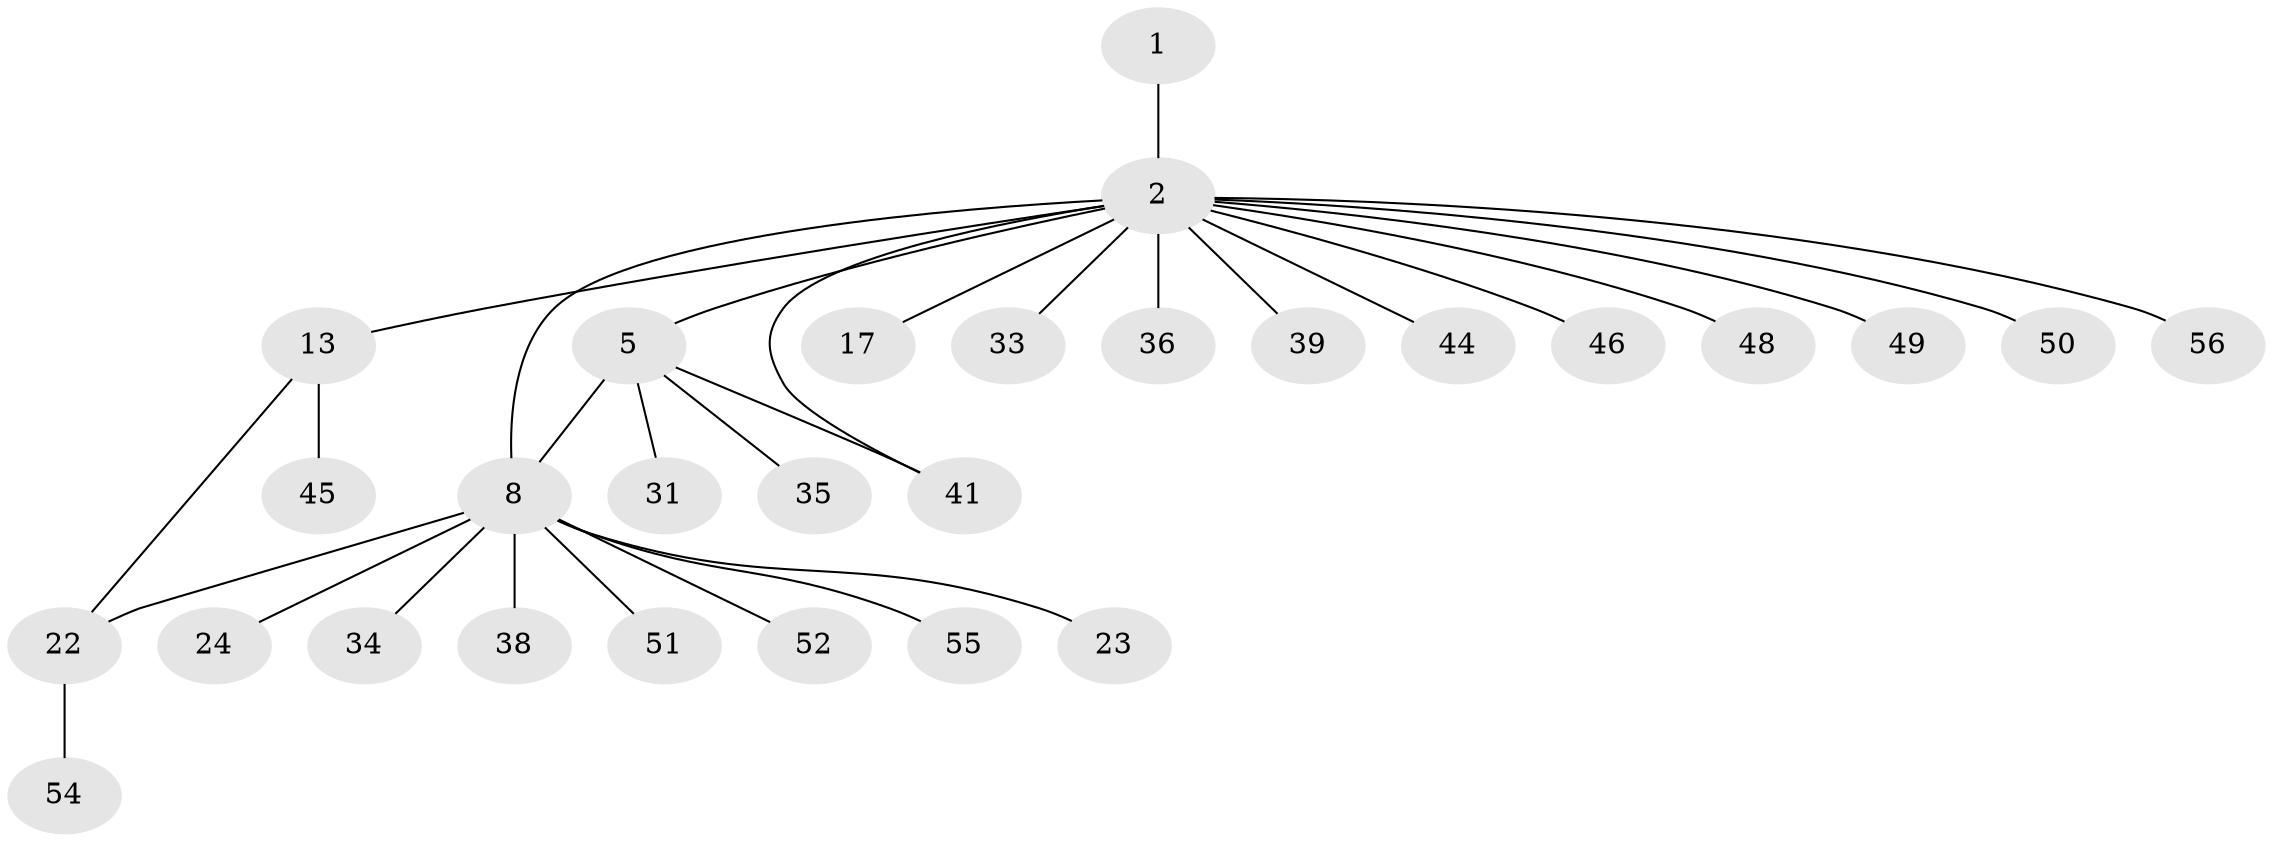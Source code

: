 // original degree distribution, {1: 0.44642857142857145, 11: 0.017857142857142856, 4: 0.07142857142857142, 3: 0.08928571428571429, 2: 0.30357142857142855, 8: 0.03571428571428571, 6: 0.017857142857142856, 9: 0.017857142857142856}
// Generated by graph-tools (version 1.1) at 2025/18/03/04/25 18:18:08]
// undirected, 28 vertices, 30 edges
graph export_dot {
graph [start="1"]
  node [color=gray90,style=filled];
  1;
  2 [super="+7+6+10+42+3+4+11"];
  5 [super="+18"];
  8 [super="+20+16+28+15+14"];
  13 [super="+21+30"];
  17;
  22 [super="+47"];
  23;
  24 [super="+32"];
  31;
  33 [super="+43"];
  34;
  35;
  36;
  38;
  39;
  41;
  44;
  45;
  46;
  48;
  49;
  50;
  51;
  52;
  54;
  55;
  56;
  1 -- 2;
  2 -- 8 [weight=3];
  2 -- 39;
  2 -- 36;
  2 -- 41;
  2 -- 44 [weight=2];
  2 -- 13;
  2 -- 46;
  2 -- 49;
  2 -- 50;
  2 -- 56;
  2 -- 48 [weight=2];
  2 -- 17;
  2 -- 33 [weight=2];
  2 -- 5;
  5 -- 35;
  5 -- 8;
  5 -- 41;
  5 -- 31;
  8 -- 38;
  8 -- 34;
  8 -- 51;
  8 -- 52;
  8 -- 22;
  8 -- 55;
  8 -- 24;
  8 -- 23;
  13 -- 22;
  13 -- 45;
  22 -- 54;
}
